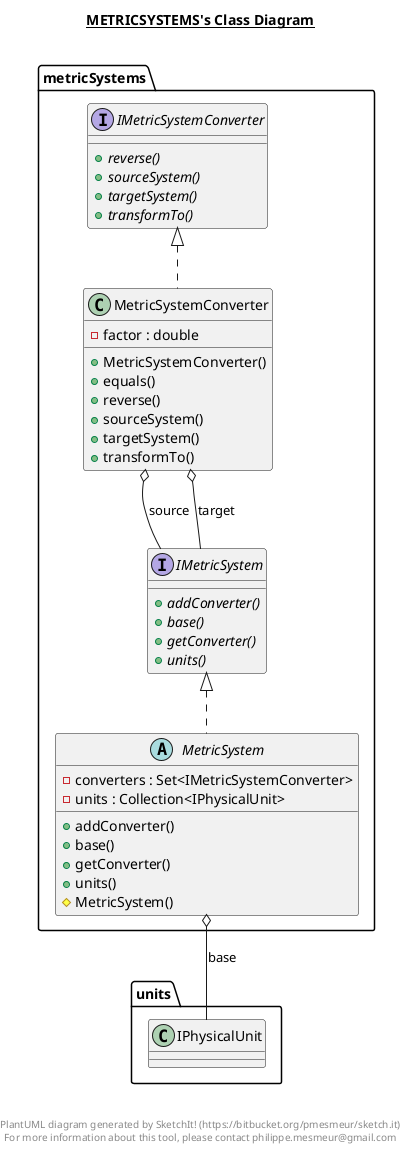 @startuml

title __METRICSYSTEMS's Class Diagram__\n

  namespace metricSystems {
    interface metricSystems.IMetricSystem {
        {abstract} + addConverter()
        {abstract} + base()
        {abstract} + getConverter()
        {abstract} + units()
    }
  }
  

  namespace metricSystems {
    interface metricSystems.IMetricSystemConverter {
        {abstract} + reverse()
        {abstract} + sourceSystem()
        {abstract} + targetSystem()
        {abstract} + transformTo()
    }
  }
  

  namespace metricSystems {
    abstract class metricSystems.MetricSystem {
        - converters : Set<IMetricSystemConverter>
        - units : Collection<IPhysicalUnit>
        + addConverter()
        + base()
        + getConverter()
        + units()
        # MetricSystem()
    }
  }
  

  namespace metricSystems {
    class metricSystems.MetricSystemConverter {
        - factor : double
        + MetricSystemConverter()
        + equals()
        + reverse()
        + sourceSystem()
        + targetSystem()
        + transformTo()
    }
  }
  

  metricSystems.MetricSystem .up.|> metricSystems.IMetricSystem
  metricSystems.MetricSystem o-- units.IPhysicalUnit : base
  metricSystems.MetricSystemConverter .up.|> metricSystems.IMetricSystemConverter
  metricSystems.MetricSystemConverter o-- metricSystems.IMetricSystem : source
  metricSystems.MetricSystemConverter o-- metricSystems.IMetricSystem : target


right footer


PlantUML diagram generated by SketchIt! (https://bitbucket.org/pmesmeur/sketch.it)
For more information about this tool, please contact philippe.mesmeur@gmail.com
endfooter

@enduml
